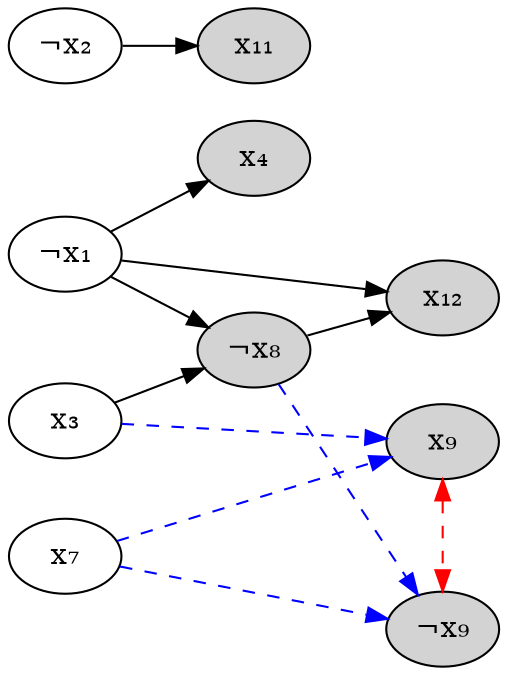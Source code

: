 digraph {
    x₁ [label="¬x₁"]
    x₂ [label="¬x₂"]
    x₄ [style="filled"]
    x₈ [label="¬x₈", style="filled"]
    x₉t [label="x₉", style="filled"]
    x₉f [label="¬x₉", style="filled"]
    x₁₁ [style="filled"]
    x₁₂ [style="filled"]
    x₁ -> x₄
    x₃ -> x₈
    x₁ -> x₈
    x₁ -> x₁₂
    x₈ -> x₁₂
    x₂ -> x₁₁
    x₇ -> x₉t [style="dashed",color="blue"]
    x₇ -> x₉f [style="dashed",color="blue"]
    x₈ -> x₉f [style="dashed",color="blue"]
    x₃ -> x₉t [style="dashed",color="blue"]
    x₉t -> x₉f [color="red",dir="both",style="dashed",minlen=3]
    rankdir="LR"
    {rank=same; x₉t x₉f}
    {rank=same; x₁ x₂ x₃ x₇}
    {rank=same; x₈}
    overlap=false
    splines=true
    bgcolor=transparent
}
